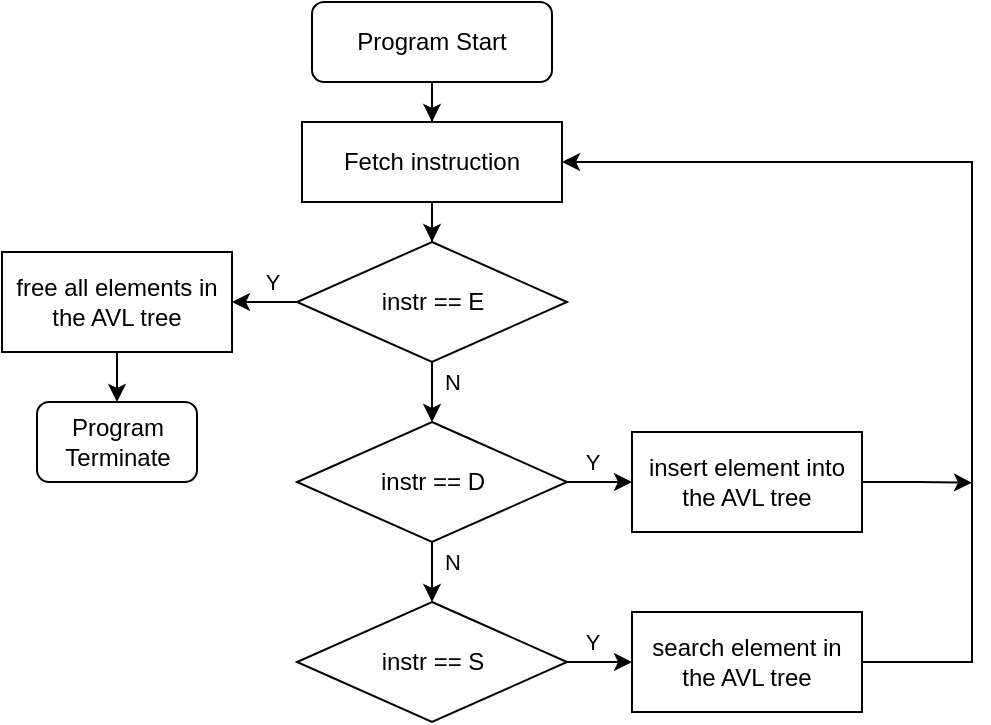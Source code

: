 <mxfile version="13.7.9" type="device"><diagram id="q32W4LBdEsEaABXMYXcY" name="Page-1"><mxGraphModel dx="593" dy="470" grid="1" gridSize="10" guides="1" tooltips="1" connect="1" arrows="1" fold="1" page="1" pageScale="1" pageWidth="850" pageHeight="1100" math="0" shadow="0"><root><mxCell id="0"/><mxCell id="1" parent="0"/><mxCell id="cS8kqKxmczf4XQwlfKJO-7" value="" style="edgeStyle=orthogonalEdgeStyle;rounded=0;orthogonalLoop=1;jettySize=auto;html=1;" parent="1" source="cS8kqKxmczf4XQwlfKJO-1" target="cS8kqKxmczf4XQwlfKJO-2" edge="1"><mxGeometry relative="1" as="geometry"/></mxCell><mxCell id="cS8kqKxmczf4XQwlfKJO-1" value="Program Start" style="rounded=1;whiteSpace=wrap;html=1;" parent="1" vertex="1"><mxGeometry x="360" y="40" width="120" height="40" as="geometry"/></mxCell><mxCell id="cS8kqKxmczf4XQwlfKJO-9" value="" style="edgeStyle=orthogonalEdgeStyle;rounded=0;orthogonalLoop=1;jettySize=auto;html=1;" parent="1" source="cS8kqKxmczf4XQwlfKJO-2" target="cS8kqKxmczf4XQwlfKJO-5" edge="1"><mxGeometry relative="1" as="geometry"/></mxCell><mxCell id="cS8kqKxmczf4XQwlfKJO-2" value="Fetch instruction" style="rounded=0;whiteSpace=wrap;html=1;" parent="1" vertex="1"><mxGeometry x="355" y="100" width="130" height="40" as="geometry"/></mxCell><mxCell id="cS8kqKxmczf4XQwlfKJO-11" value="N" style="edgeStyle=orthogonalEdgeStyle;rounded=0;orthogonalLoop=1;jettySize=auto;html=1;entryX=0.5;entryY=0;entryDx=0;entryDy=0;" parent="1" source="cS8kqKxmczf4XQwlfKJO-5" target="xynCCbN_kO7xLRyGvrIz-4" edge="1"><mxGeometry x="0.201" y="-10" relative="1" as="geometry"><mxPoint x="20" as="offset"/><mxPoint x="420" y="240" as="targetPoint"/></mxGeometry></mxCell><mxCell id="xynCCbN_kO7xLRyGvrIz-2" value="Y" style="edgeStyle=orthogonalEdgeStyle;rounded=0;orthogonalLoop=1;jettySize=auto;html=1;exitX=0;exitY=0.5;exitDx=0;exitDy=0;entryX=1;entryY=0.5;entryDx=0;entryDy=0;" edge="1" parent="1" source="cS8kqKxmczf4XQwlfKJO-5" target="xynCCbN_kO7xLRyGvrIz-14"><mxGeometry x="-0.231" y="-10" relative="1" as="geometry"><mxPoint x="320" y="190" as="targetPoint"/><mxPoint as="offset"/></mxGeometry></mxCell><mxCell id="cS8kqKxmczf4XQwlfKJO-5" value="instr == E" style="rhombus;whiteSpace=wrap;html=1;" parent="1" vertex="1"><mxGeometry x="352.5" y="160" width="135" height="60" as="geometry"/></mxCell><mxCell id="xynCCbN_kO7xLRyGvrIz-12" style="edgeStyle=orthogonalEdgeStyle;rounded=0;orthogonalLoop=1;jettySize=auto;html=1;exitX=1;exitY=0.5;exitDx=0;exitDy=0;" edge="1" parent="1" source="xynCCbN_kO7xLRyGvrIz-3"><mxGeometry relative="1" as="geometry"><mxPoint x="690" y="280.345" as="targetPoint"/></mxGeometry></mxCell><mxCell id="xynCCbN_kO7xLRyGvrIz-3" value="insert element into the AVL tree" style="rounded=0;whiteSpace=wrap;html=1;" vertex="1" parent="1"><mxGeometry x="520" y="255" width="115" height="50" as="geometry"/></mxCell><mxCell id="xynCCbN_kO7xLRyGvrIz-6" value="N" style="edgeStyle=orthogonalEdgeStyle;rounded=0;orthogonalLoop=1;jettySize=auto;html=1;" edge="1" parent="1" source="xynCCbN_kO7xLRyGvrIz-4" target="xynCCbN_kO7xLRyGvrIz-5"><mxGeometry x="0.2" y="10" relative="1" as="geometry"><mxPoint as="offset"/></mxGeometry></mxCell><mxCell id="xynCCbN_kO7xLRyGvrIz-7" value="Y" style="edgeStyle=orthogonalEdgeStyle;rounded=0;orthogonalLoop=1;jettySize=auto;html=1;" edge="1" parent="1" source="xynCCbN_kO7xLRyGvrIz-4" target="xynCCbN_kO7xLRyGvrIz-3"><mxGeometry x="0.158" y="10" relative="1" as="geometry"><mxPoint as="offset"/></mxGeometry></mxCell><mxCell id="xynCCbN_kO7xLRyGvrIz-4" value="instr == D" style="rhombus;whiteSpace=wrap;html=1;" vertex="1" parent="1"><mxGeometry x="352.5" y="250" width="135" height="60" as="geometry"/></mxCell><mxCell id="xynCCbN_kO7xLRyGvrIz-9" value="Y" style="edgeStyle=orthogonalEdgeStyle;rounded=0;orthogonalLoop=1;jettySize=auto;html=1;" edge="1" parent="1" source="xynCCbN_kO7xLRyGvrIz-5" target="xynCCbN_kO7xLRyGvrIz-8"><mxGeometry x="0.158" y="10" relative="1" as="geometry"><mxPoint as="offset"/></mxGeometry></mxCell><mxCell id="xynCCbN_kO7xLRyGvrIz-5" value="instr == S" style="rhombus;whiteSpace=wrap;html=1;" vertex="1" parent="1"><mxGeometry x="352.5" y="340" width="135" height="60" as="geometry"/></mxCell><mxCell id="xynCCbN_kO7xLRyGvrIz-11" style="edgeStyle=orthogonalEdgeStyle;rounded=0;orthogonalLoop=1;jettySize=auto;html=1;entryX=1;entryY=0.5;entryDx=0;entryDy=0;" edge="1" parent="1" source="xynCCbN_kO7xLRyGvrIz-8" target="cS8kqKxmczf4XQwlfKJO-2"><mxGeometry relative="1" as="geometry"><Array as="points"><mxPoint x="690" y="370"/><mxPoint x="690" y="120"/></Array></mxGeometry></mxCell><mxCell id="xynCCbN_kO7xLRyGvrIz-8" value="search element in the AVL tree" style="rounded=0;whiteSpace=wrap;html=1;" vertex="1" parent="1"><mxGeometry x="520" y="345" width="115" height="50" as="geometry"/></mxCell><mxCell id="xynCCbN_kO7xLRyGvrIz-13" value="Program&lt;br&gt;Terminate" style="rounded=1;whiteSpace=wrap;html=1;" vertex="1" parent="1"><mxGeometry x="222.5" y="240" width="80" height="40" as="geometry"/></mxCell><mxCell id="xynCCbN_kO7xLRyGvrIz-15" value="" style="edgeStyle=orthogonalEdgeStyle;rounded=0;orthogonalLoop=1;jettySize=auto;html=1;" edge="1" parent="1" source="xynCCbN_kO7xLRyGvrIz-14" target="xynCCbN_kO7xLRyGvrIz-13"><mxGeometry relative="1" as="geometry"/></mxCell><mxCell id="xynCCbN_kO7xLRyGvrIz-14" value="free all elements in the AVL tree" style="rounded=0;whiteSpace=wrap;html=1;" vertex="1" parent="1"><mxGeometry x="205" y="165" width="115" height="50" as="geometry"/></mxCell></root></mxGraphModel></diagram></mxfile>